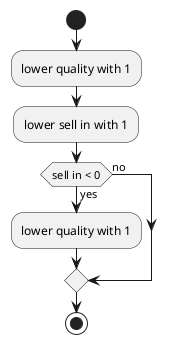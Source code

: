 @startuml

skinparam backgroundColor transparent

start

:lower quality with 1;
:lower sell in with 1;

if (sell in < 0) then (yes)
    :lower quality with 1;
else (no)
endif

stop

@enduml
